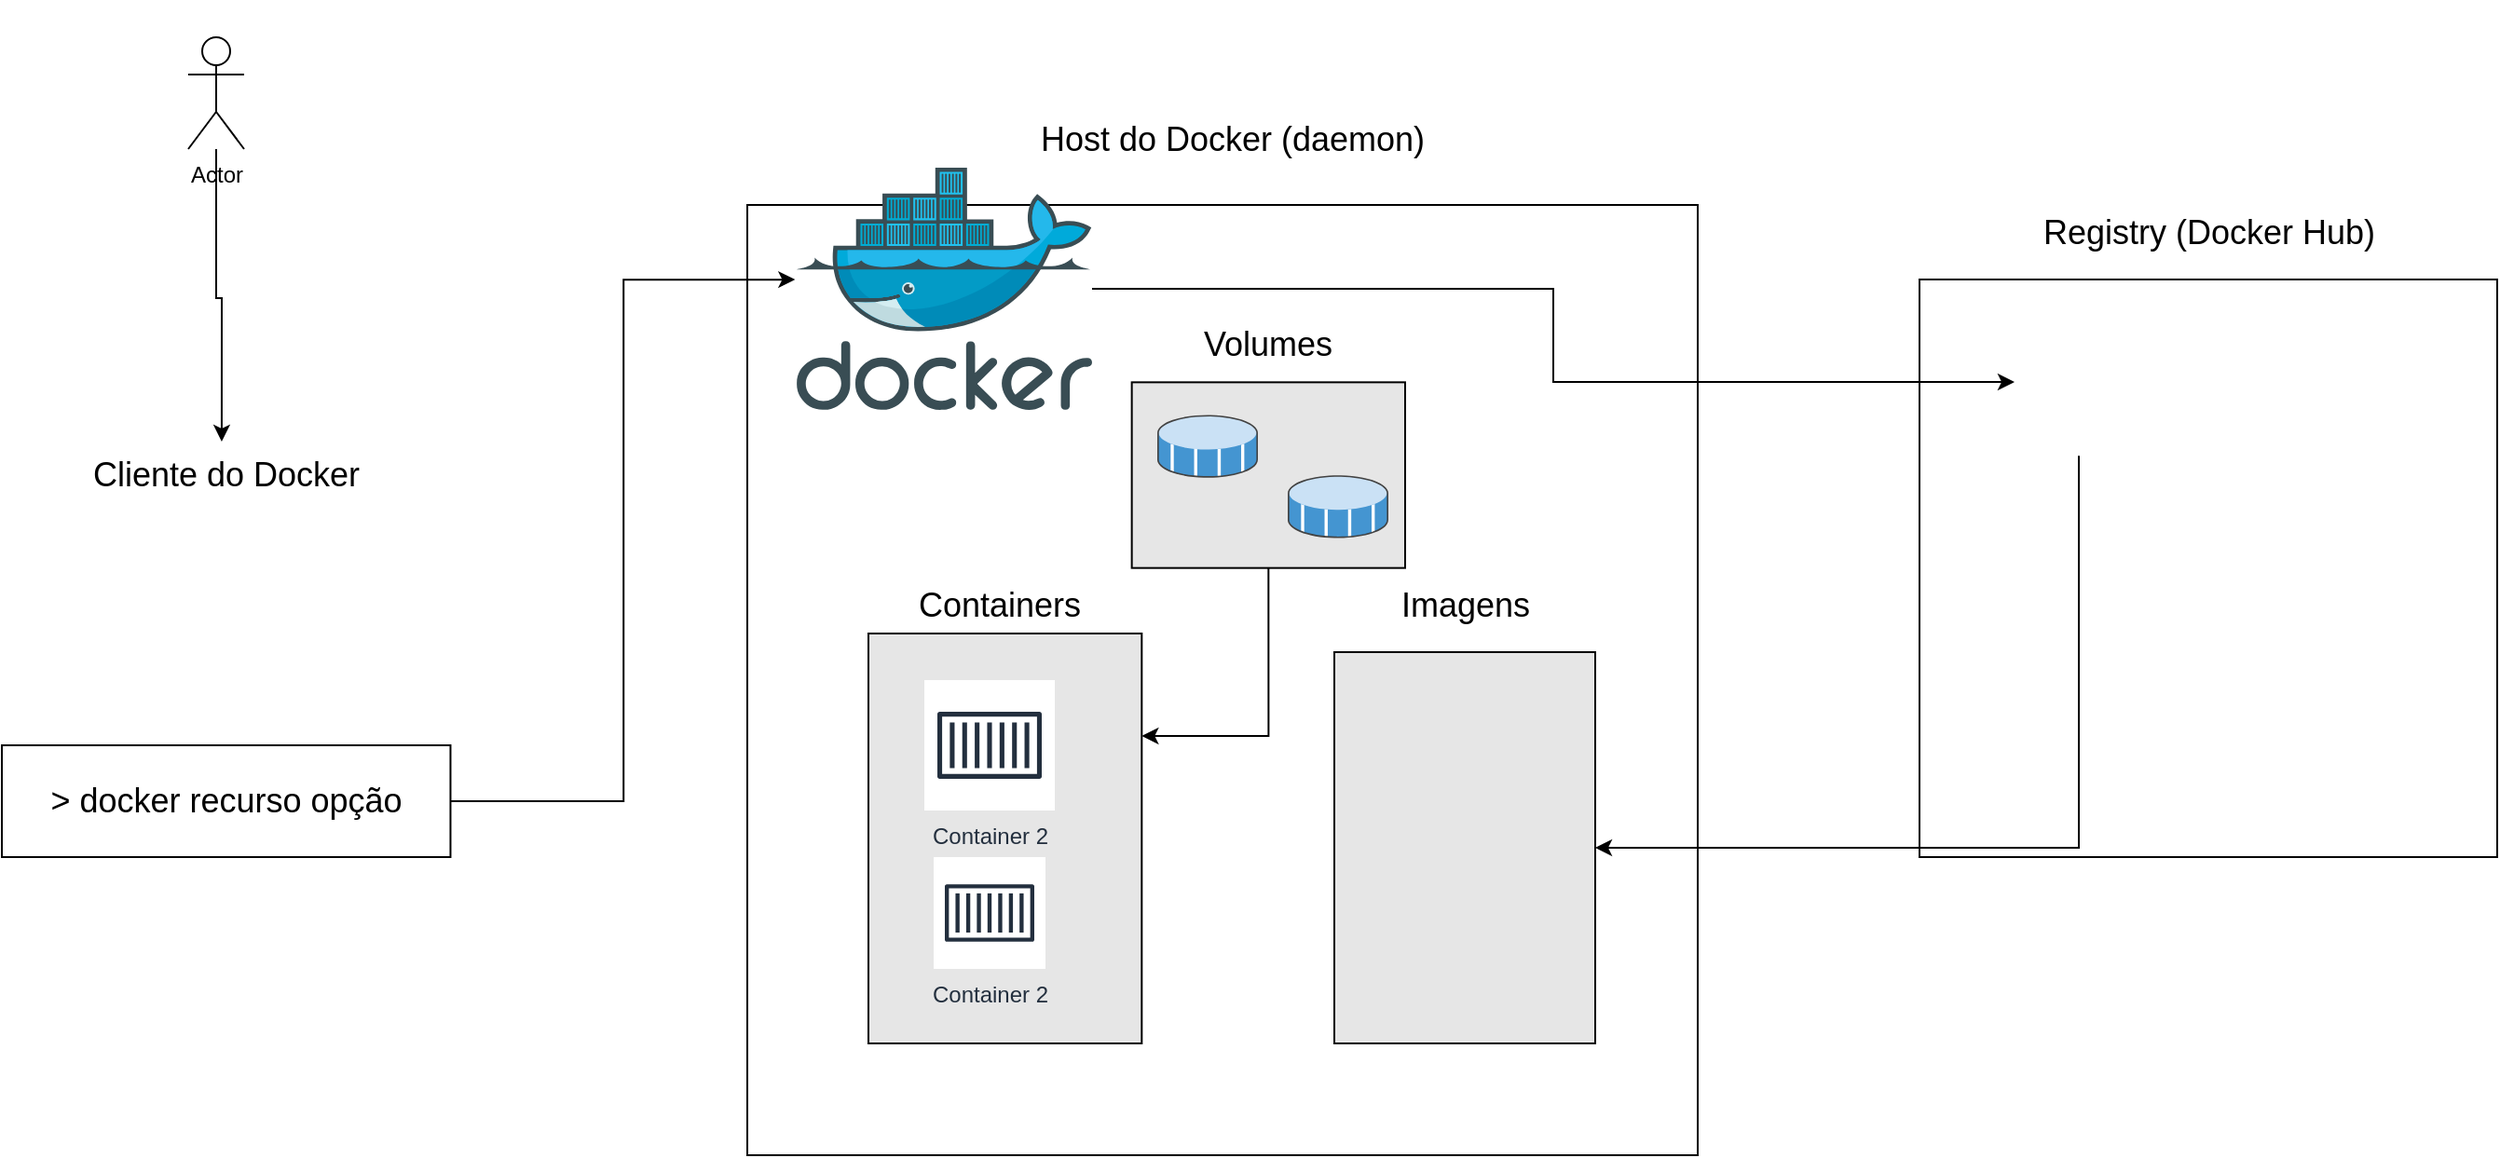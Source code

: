 <mxfile version="20.3.3" type="github">
  <diagram id="m-0ma7tffj1yWshXnC1w" name="Page-1">
    <mxGraphModel dx="1422" dy="766" grid="1" gridSize="10" guides="1" tooltips="1" connect="1" arrows="1" fold="1" page="1" pageScale="1" pageWidth="1600" pageHeight="1200" math="0" shadow="0">
      <root>
        <mxCell id="0" />
        <mxCell id="1" parent="0" />
        <UserObject label="" link="https://logodownload.org/wp-content/uploads/2018/03/nginx-logo-1.png" id="wTWTsYv-85-dh2ohFwzL-14">
          <mxCell style="whiteSpace=wrap;html=1;aspect=fixed;fontSize=18;" parent="1" vertex="1">
            <mxGeometry x="1229" y="220" width="310" height="310" as="geometry" />
          </mxCell>
        </UserObject>
        <mxCell id="wTWTsYv-85-dh2ohFwzL-3" value="" style="whiteSpace=wrap;html=1;aspect=fixed;fontSize=18;" parent="1" vertex="1">
          <mxGeometry x="600" y="180" width="510" height="510" as="geometry" />
        </mxCell>
        <mxCell id="wTWTsYv-85-dh2ohFwzL-20" style="edgeStyle=orthogonalEdgeStyle;rounded=0;orthogonalLoop=1;jettySize=auto;html=1;fontSize=18;" parent="1" source="wTWTsYv-85-dh2ohFwzL-1" target="wTWTsYv-85-dh2ohFwzL-17" edge="1">
          <mxGeometry relative="1" as="geometry" />
        </mxCell>
        <mxCell id="wTWTsYv-85-dh2ohFwzL-1" value="" style="sketch=0;aspect=fixed;html=1;points=[];align=center;image;fontSize=12;image=img/lib/mscae/Docker.svg;" parent="1" vertex="1">
          <mxGeometry x="626.46" y="160" width="158.54" height="130" as="geometry" />
        </mxCell>
        <mxCell id="wTWTsYv-85-dh2ohFwzL-5" style="edgeStyle=orthogonalEdgeStyle;rounded=0;orthogonalLoop=1;jettySize=auto;html=1;entryX=-0.005;entryY=0.462;entryDx=0;entryDy=0;entryPerimeter=0;fontSize=18;" parent="1" source="wTWTsYv-85-dh2ohFwzL-2" target="wTWTsYv-85-dh2ohFwzL-1" edge="1">
          <mxGeometry relative="1" as="geometry" />
        </mxCell>
        <mxCell id="wTWTsYv-85-dh2ohFwzL-2" value="&lt;font style=&quot;font-size: 18px&quot;&gt;&amp;gt; docker recurso opção&lt;/font&gt;" style="rounded=0;whiteSpace=wrap;html=1;" parent="1" vertex="1">
          <mxGeometry x="200" y="470" width="240.73" height="60" as="geometry" />
        </mxCell>
        <mxCell id="wTWTsYv-85-dh2ohFwzL-4" value="" style="shape=image;html=1;verticalAlign=top;verticalLabelPosition=bottom;labelBackgroundColor=#ffffff;imageAspect=0;aspect=fixed;image=https://cdn2.iconfinder.com/data/icons/boxicons-logos/24/bxl-docker-128.png;fontSize=18;" parent="1" vertex="1">
          <mxGeometry x="256.37" y="340" width="128" height="128" as="geometry" />
        </mxCell>
        <mxCell id="wTWTsYv-85-dh2ohFwzL-6" value="Cliente do Docker" style="text;html=1;align=center;verticalAlign=middle;resizable=0;points=[];autosize=1;strokeColor=none;fillColor=none;fontSize=18;" parent="1" vertex="1">
          <mxGeometry x="240.37" y="310" width="160" height="30" as="geometry" />
        </mxCell>
        <mxCell id="wTWTsYv-85-dh2ohFwzL-7" value="Host do Docker (daemon)" style="text;html=1;align=center;verticalAlign=middle;resizable=0;points=[];autosize=1;strokeColor=none;fillColor=none;fontSize=18;" parent="1" vertex="1">
          <mxGeometry x="750" y="130" width="220" height="30" as="geometry" />
        </mxCell>
        <mxCell id="wTWTsYv-85-dh2ohFwzL-10" value="" style="rounded=0;whiteSpace=wrap;html=1;fontSize=18;fillColor=#E6E6E6;rotation=90;" parent="1" vertex="1">
          <mxGeometry x="628.33" y="446.67" width="220" height="146.67" as="geometry" />
        </mxCell>
        <mxCell id="wTWTsYv-85-dh2ohFwzL-11" value="" style="rounded=0;whiteSpace=wrap;html=1;fontSize=18;fillColor=#E6E6E6;rotation=90;" parent="1" vertex="1">
          <mxGeometry x="880" y="455" width="210" height="140" as="geometry" />
        </mxCell>
        <mxCell id="wTWTsYv-85-dh2ohFwzL-12" value="Containers" style="text;html=1;align=center;verticalAlign=middle;resizable=0;points=[];autosize=1;strokeColor=none;fillColor=none;fontSize=18;" parent="1" vertex="1">
          <mxGeometry x="685" y="380" width="100" height="30" as="geometry" />
        </mxCell>
        <mxCell id="wTWTsYv-85-dh2ohFwzL-13" value="Imagens" style="text;html=1;align=center;verticalAlign=middle;resizable=0;points=[];autosize=1;strokeColor=none;fillColor=none;fontSize=18;" parent="1" vertex="1">
          <mxGeometry x="945" y="380" width="80" height="30" as="geometry" />
        </mxCell>
        <mxCell id="wTWTsYv-85-dh2ohFwzL-15" value="Registry (Docker Hub)" style="text;html=1;align=center;verticalAlign=middle;resizable=0;points=[];autosize=1;strokeColor=none;fillColor=none;fontSize=18;" parent="1" vertex="1">
          <mxGeometry x="1289" y="180" width="190" height="30" as="geometry" />
        </mxCell>
        <mxCell id="wTWTsYv-85-dh2ohFwzL-16" value="" style="shape=image;html=1;verticalAlign=top;verticalLabelPosition=bottom;labelBackgroundColor=#ffffff;imageAspect=0;aspect=fixed;image=https://cdn0.iconfinder.com/data/icons/social-media-2127/48/social_media_social_media_logo_docker-128.png;fontSize=18;fillColor=#E6E6E6;" parent="1" vertex="1">
          <mxGeometry x="1329" y="70" width="128" height="128" as="geometry" />
        </mxCell>
        <mxCell id="wTWTsYv-85-dh2ohFwzL-21" style="edgeStyle=orthogonalEdgeStyle;rounded=0;orthogonalLoop=1;jettySize=auto;html=1;entryX=0.5;entryY=0;entryDx=0;entryDy=0;fontSize=18;exitX=0.5;exitY=1;exitDx=0;exitDy=0;" parent="1" source="wTWTsYv-85-dh2ohFwzL-17" target="wTWTsYv-85-dh2ohFwzL-11" edge="1">
          <mxGeometry relative="1" as="geometry" />
        </mxCell>
        <mxCell id="wTWTsYv-85-dh2ohFwzL-17" value="" style="shape=image;verticalLabelPosition=bottom;labelBackgroundColor=default;verticalAlign=top;aspect=fixed;imageAspect=0;image=https://logodownload.org/wp-content/uploads/2018/03/nginx-logo-1.png;" parent="1" vertex="1">
          <mxGeometry x="1280" y="235.4" width="69" height="79.2" as="geometry" />
        </mxCell>
        <mxCell id="wTWTsYv-85-dh2ohFwzL-18" value="" style="shape=image;verticalLabelPosition=bottom;labelBackgroundColor=default;verticalAlign=top;aspect=fixed;imageAspect=0;image=https://upload.wikimedia.org/wikipedia/commons/thumb/e/e9/Jenkins_logo.svg/1200px-Jenkins_logo.svg.png;" parent="1" vertex="1">
          <mxGeometry x="1410" y="260.2" width="71.62" height="98.79" as="geometry" />
        </mxCell>
        <mxCell id="wTWTsYv-85-dh2ohFwzL-19" value="" style="shape=image;verticalLabelPosition=bottom;labelBackgroundColor=default;verticalAlign=top;aspect=fixed;imageAspect=0;image=https://upload.wikimedia.org/wikipedia/commons/thumb/9/93/Wordpress_Blue_logo.png/1200px-Wordpress_Blue_logo.png;" parent="1" vertex="1">
          <mxGeometry x="1329" y="365.0" width="90" height="90" as="geometry" />
        </mxCell>
        <mxCell id="wTWTsYv-85-dh2ohFwzL-22" value="" style="shape=image;verticalLabelPosition=bottom;labelBackgroundColor=default;verticalAlign=top;aspect=fixed;imageAspect=0;image=https://logodownload.org/wp-content/uploads/2018/03/nginx-logo-1.png;" parent="1" vertex="1">
          <mxGeometry x="963.22" y="455" width="43.56" height="50" as="geometry" />
        </mxCell>
        <mxCell id="wTWTsYv-85-dh2ohFwzL-24" value="" style="shape=image;verticalLabelPosition=bottom;labelBackgroundColor=default;verticalAlign=top;aspect=fixed;imageAspect=0;image=https://upload.wikimedia.org/wikipedia/commons/thumb/e/e9/Jenkins_logo.svg/1200px-Jenkins_logo.svg.png;" parent="1" vertex="1">
          <mxGeometry x="959.66" y="535" width="47.12" height="65" as="geometry" />
        </mxCell>
        <mxCell id="wTWTsYv-85-dh2ohFwzL-25" value="Container 2" style="sketch=0;outlineConnect=0;fontColor=#232F3E;gradientColor=none;strokeColor=#232F3E;fillColor=#ffffff;dashed=0;verticalLabelPosition=bottom;verticalAlign=top;align=center;html=1;fontSize=12;fontStyle=0;aspect=fixed;shape=mxgraph.aws4.resourceIcon;resIcon=mxgraph.aws4.container_1;" parent="1" vertex="1">
          <mxGeometry x="695" y="435" width="70" height="70" as="geometry" />
        </mxCell>
        <mxCell id="wTWTsYv-85-dh2ohFwzL-26" value="Container 2" style="sketch=0;outlineConnect=0;fontColor=#232F3E;gradientColor=none;strokeColor=#232F3E;fillColor=#ffffff;dashed=0;verticalLabelPosition=bottom;verticalAlign=top;align=center;html=1;fontSize=12;fontStyle=0;aspect=fixed;shape=mxgraph.aws4.resourceIcon;resIcon=mxgraph.aws4.container_1;" parent="1" vertex="1">
          <mxGeometry x="700" y="530" width="60" height="60" as="geometry" />
        </mxCell>
        <mxCell id="6VI4V_3wn592NXfcD4GR-2" style="edgeStyle=orthogonalEdgeStyle;rounded=0;orthogonalLoop=1;jettySize=auto;html=1;entryX=0.485;entryY=-0.1;entryDx=0;entryDy=0;entryPerimeter=0;" edge="1" parent="1" source="6VI4V_3wn592NXfcD4GR-1" target="wTWTsYv-85-dh2ohFwzL-6">
          <mxGeometry relative="1" as="geometry" />
        </mxCell>
        <mxCell id="6VI4V_3wn592NXfcD4GR-1" value="Actor" style="shape=umlActor;verticalLabelPosition=bottom;verticalAlign=top;html=1;outlineConnect=0;" vertex="1" parent="1">
          <mxGeometry x="300" y="90" width="30" height="60" as="geometry" />
        </mxCell>
        <mxCell id="6VI4V_3wn592NXfcD4GR-7" style="edgeStyle=orthogonalEdgeStyle;rounded=0;orthogonalLoop=1;jettySize=auto;html=1;exitX=1;exitY=0.5;exitDx=0;exitDy=0;entryX=0.25;entryY=0;entryDx=0;entryDy=0;" edge="1" parent="1" source="6VI4V_3wn592NXfcD4GR-3" target="wTWTsYv-85-dh2ohFwzL-10">
          <mxGeometry relative="1" as="geometry" />
        </mxCell>
        <mxCell id="6VI4V_3wn592NXfcD4GR-3" value="" style="rounded=0;whiteSpace=wrap;html=1;fontSize=18;fillColor=#E6E6E6;rotation=90;" vertex="1" parent="1">
          <mxGeometry x="829.83" y="251.67" width="99.66" height="146.67" as="geometry" />
        </mxCell>
        <mxCell id="6VI4V_3wn592NXfcD4GR-4" value="Volumes" style="text;html=1;align=center;verticalAlign=middle;resizable=0;points=[];autosize=1;strokeColor=none;fillColor=none;fontSize=18;" vertex="1" parent="1">
          <mxGeometry x="834.49" y="235" width="90" height="40" as="geometry" />
        </mxCell>
        <mxCell id="6VI4V_3wn592NXfcD4GR-5" value="" style="shadow=0;dashed=0;html=1;labelPosition=center;verticalLabelPosition=bottom;verticalAlign=top;align=center;outlineConnect=0;shape=mxgraph.veeam.3d.datastore_volume;" vertex="1" parent="1">
          <mxGeometry x="820" y="292.6" width="54" height="34" as="geometry" />
        </mxCell>
        <mxCell id="6VI4V_3wn592NXfcD4GR-6" value="" style="shadow=0;dashed=0;html=1;labelPosition=center;verticalLabelPosition=bottom;verticalAlign=top;align=center;outlineConnect=0;shape=mxgraph.veeam.3d.datastore_volume;" vertex="1" parent="1">
          <mxGeometry x="890" y="324.99" width="54" height="34" as="geometry" />
        </mxCell>
      </root>
    </mxGraphModel>
  </diagram>
</mxfile>
